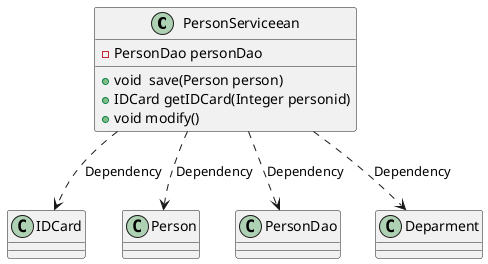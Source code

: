 @startuml

Class PersonServiceean{
    - PersonDao personDao
    + void  save(Person person)
    + IDCard getIDCard(Integer personid)
    + void modify()
}
class IDCard {

}
class Person {

}
class PersonDao{

}
class Deparment {

}

PersonServiceean ..> IDCard: Dependency
PersonServiceean ..> Person: Dependency
PersonServiceean ..> PersonDao: Dependency
PersonServiceean ..> Deparment: Dependency
@enduml
